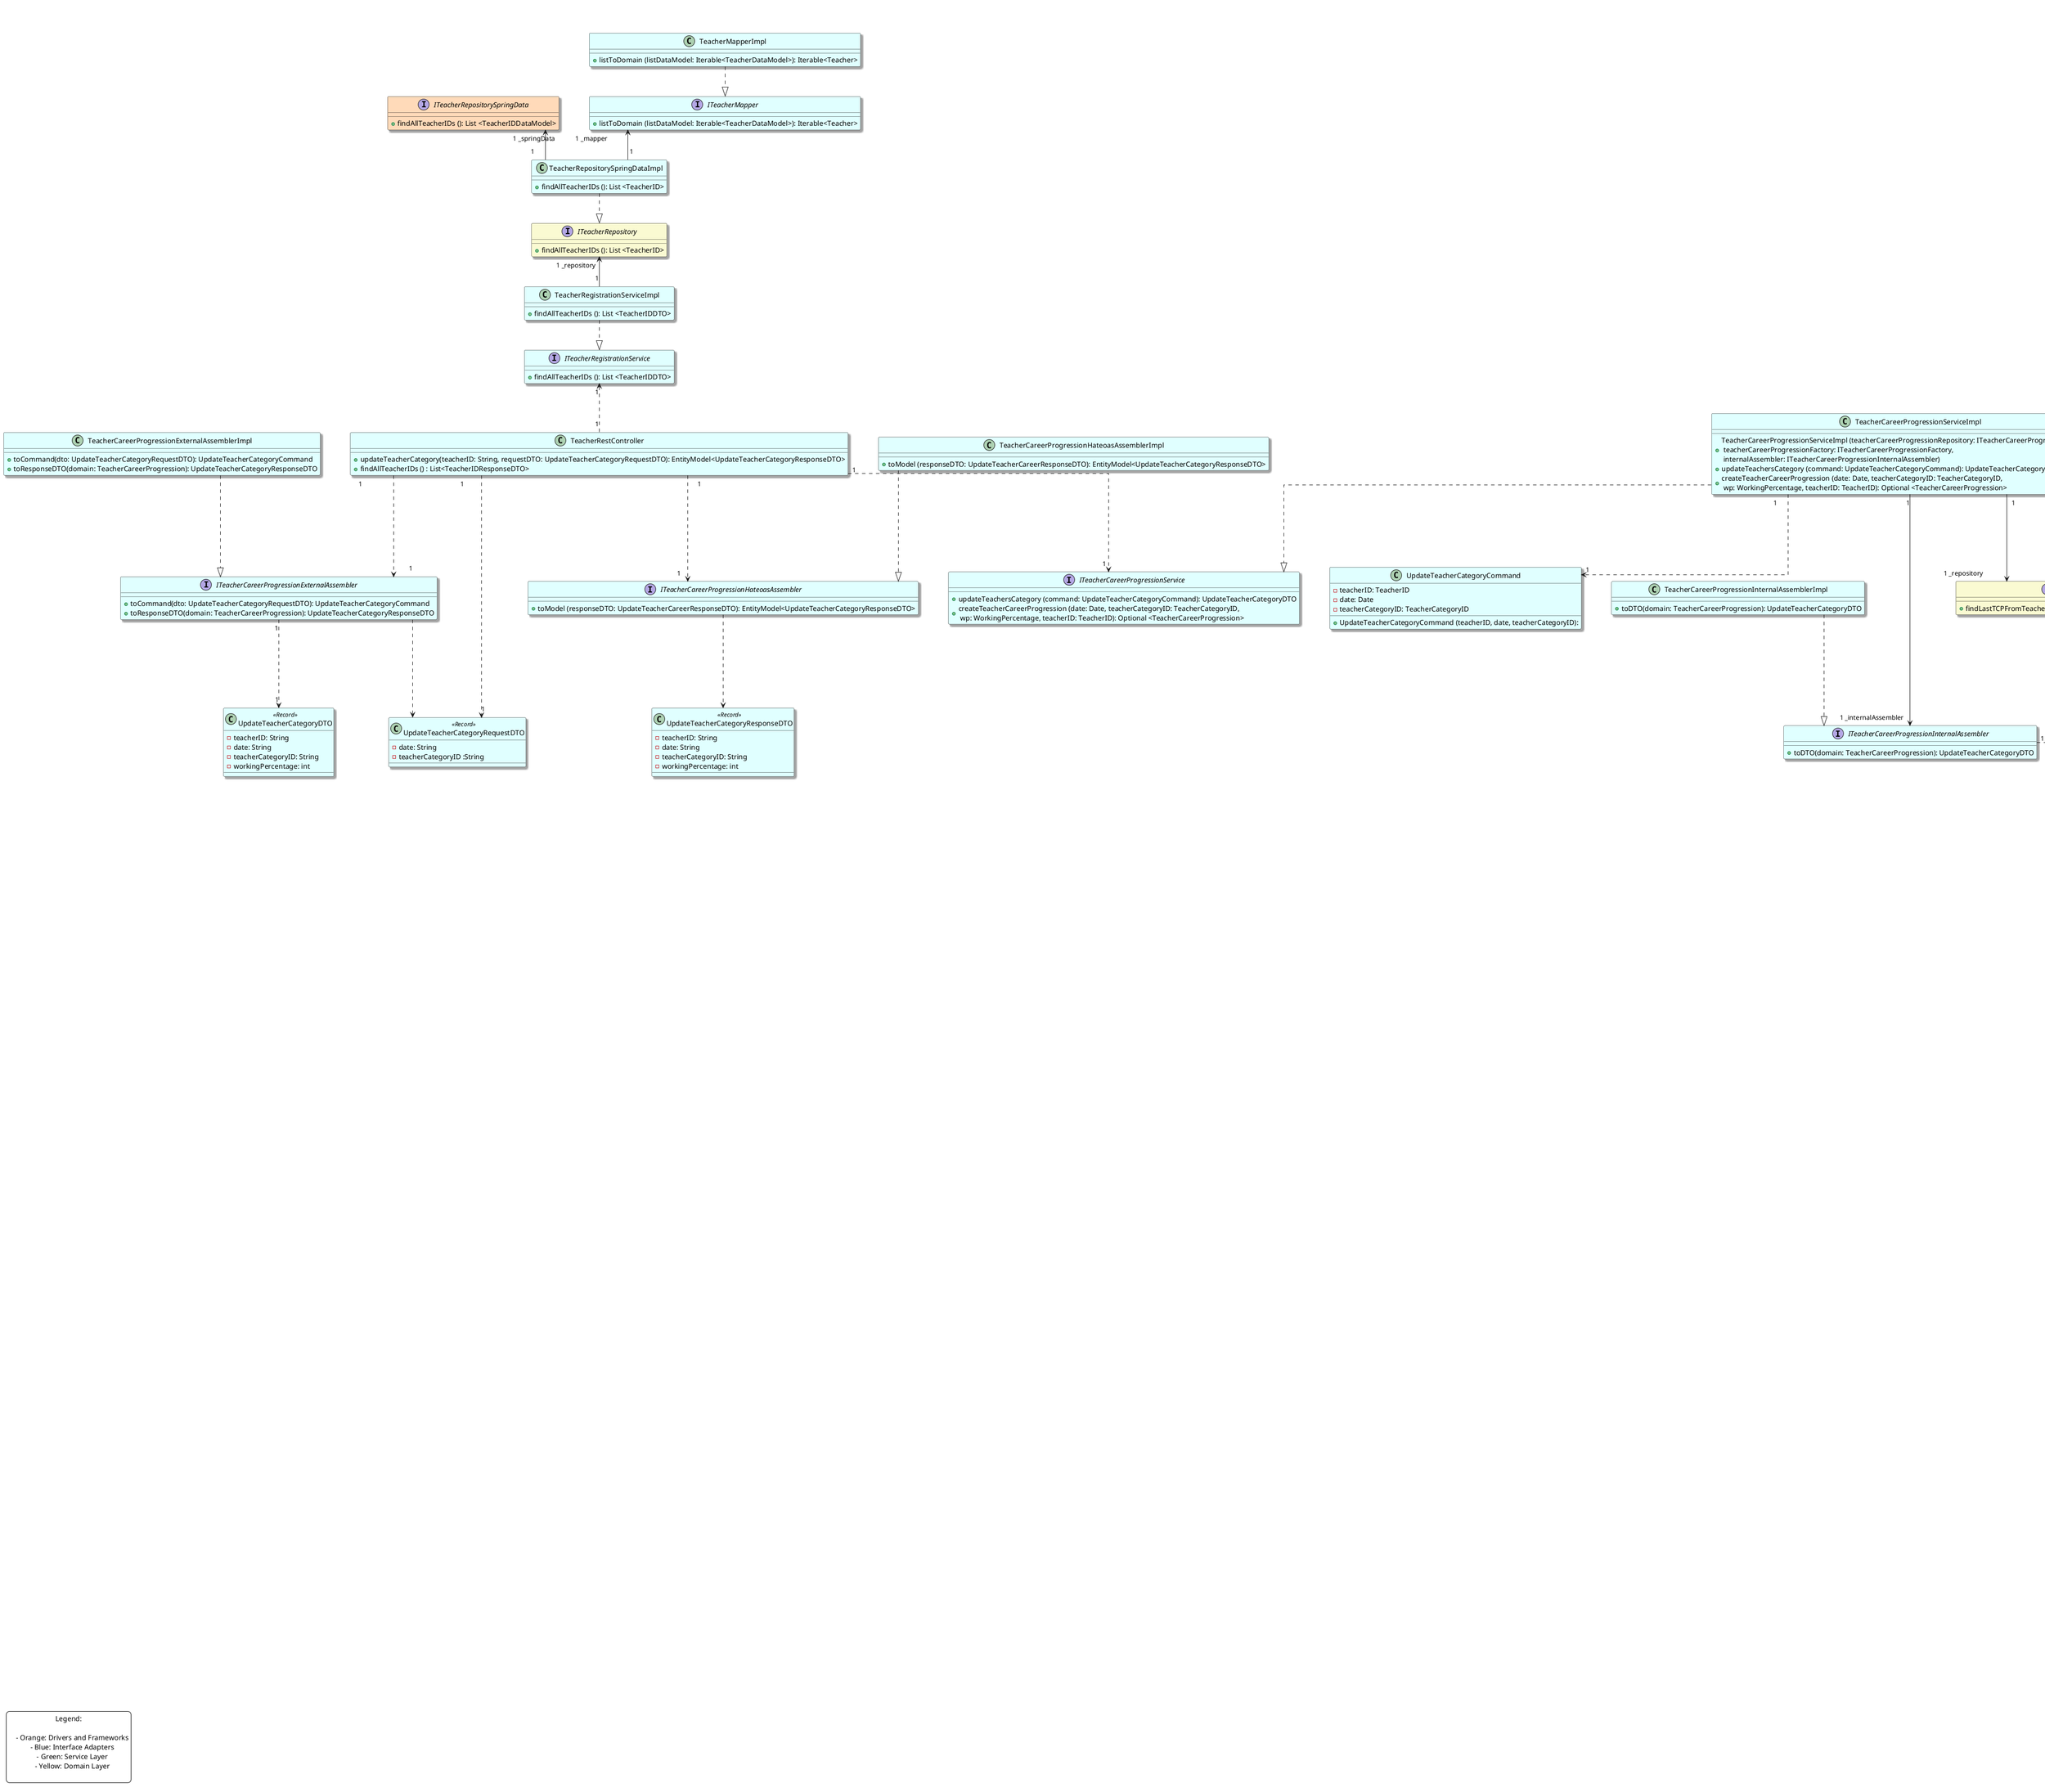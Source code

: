 @startuml

title US14: As an HRC, I want to update the teacher's category in the system \n (Scenario View - Level 3)

skinparam backgroundColor white
skinparam ranksep 60
skinparam nodesep 60
skinparam linetype ortho
skinparam defaultTextAlignment center
skinparam shadowing true

legend left
Legend:

    - Orange: Drivers and Frameworks
    - Blue: Interface Adapters
    - Green: Service Layer
    - Yellow: Domain Layer

end legend

'================================ REST Controller ==============================

class TeacherRestController #E0FFFF{
    + updateTeacherCategory(teacherID: String, requestDTO: UpdateTeacherCategoryRequestDTO): EntityModel<UpdateTeacherCategoryResponseDTO>
    + findAllTeacherIDs () : List<TeacherIDResponseDTO>
}

class TeacherCategoryRestController #E0FFFF{
    + getAllTeacherCategories (): Iterable<TeacherCategoryResponseDTO>
}

'================================= Service ======================================

interface ITeacherCareerProgressionService #E0FFFF{
    + updateTeachersCategory (command: UpdateTeacherCategoryCommand): UpdateTeacherCategoryDTO
    + createTeacherCareerProgression (date: Date, teacherCategoryID: TeacherCategoryID,\n wp: WorkingPercentage, teacherID: TeacherID): Optional <TeacherCareerProgression>
}

class TeacherCareerProgressionServiceImpl #E0FFFF{
    + TeacherCareerProgressionServiceImpl (teacherCareerProgressionRepository: ITeacherCareerProgressionRepository, \n teacherCareerProgressionFactory: ITeacherCareerProgressionFactory, \n internalAssembler: ITeacherCareerProgressionInternalAssembler)
    + updateTeachersCategory (command: UpdateTeacherCategoryCommand): UpdateTeacherCategoryDTO
    + createTeacherCareerProgression (date: Date, teacherCategoryID: TeacherCategoryID,\n wp: WorkingPercentage, teacherID: TeacherID): Optional <TeacherCareerProgression>
}

interface ITeacherCategoryService #E0FFFF{
    + getAllTeacherCategories (): Iterable<TeacherCategoryResponseDTO>
}

class TeacherCategoryServiceImpl #E0FFFF{
    - teacherCategoryFactory: ITeacherCategoryFactory
    - internalAssembler: ITeacherCategoryInternalAssembler
    + TeacherCategoryServiceImpl (teacherCategoryRepository: ITeacherCategoryRepository, teacherCategoryFactory: ITeacherCategoryFactory, \n internalAssembler: ITeacherCategoryInternalAssembler)
    + getAllTeacherCategories (): Iterable<TeacherCategoryResponseDTO>
}

interface ITeacherRegistrationService #E0FFFF{
    + findAllTeacherIDs (): List <TeacherIDDTO>
}

class TeacherRegistrationServiceImpl #E0FFFF{
    + findAllTeacherIDs (): List <TeacherIDDTO>
}

'====================================== DTO ===================================

class UpdateTeacherCategoryRequestDTO <<Record>> #E0FFFF {
    -date: String
    -teacherCategoryID :String
}

class UpdateTeacherCategoryResponseDTO <<Record>> #E0FFFF{
  - teacherID: String
  - date: String
  - teacherCategoryID: String
  - workingPercentage: int
}

class UpdateTeacherCategoryDTO <<Record>> #E0FFFF{
  - teacherID: String
  - date: String
  - teacherCategoryID: String
  - workingPercentage: int
}

class UpdateTeacherCategoryCommand #E0FFFF{
  - teacherID: TeacherID
  -  date: Date
  - teacherCategoryID: TeacherCategoryID
  + UpdateTeacherCategoryCommand (teacherID, date, teacherCategoryID):
}

'====================================== Assemblers ========================================

interface ITeacherCareerProgressionExternalAssembler #E0FFFF{
  + toCommand(dto: UpdateTeacherCategoryRequestDTO): UpdateTeacherCategoryCommand
  + toResponseDTO(domain: TeacherCareerProgression): UpdateTeacherCategoryResponseDTO
}

class TeacherCareerProgressionExternalAssemblerImpl #E0FFFF{
  + toCommand(dto: UpdateTeacherCategoryRequestDTO): UpdateTeacherCategoryCommand
  + toResponseDTO(domain: TeacherCareerProgression): UpdateTeacherCategoryResponseDTO
}

interface ITeacherCareerProgressionHateoasAssembler #E0FFFF{
  + toModel (responseDTO: UpdateTeacherCareerResponseDTO): EntityModel<UpdateTeacherCategoryResponseDTO>
}

class TeacherCareerProgressionHateoasAssemblerImpl #E0FFFF{
  + toModel (responseDTO: UpdateTeacherCareerResponseDTO): EntityModel<UpdateTeacherCategoryResponseDTO>
}

interface ITeacherCareerProgressionInternalAssembler #E0FFFF{
  + toDTO(domain: TeacherCareerProgression): UpdateTeacherCategoryDTO
}

class TeacherCareerProgressionInternalAssemblerImpl #E0FFFF{
  + toDTO(domain: TeacherCareerProgression): UpdateTeacherCategoryDTO
}

interface ITeacherCategoryExternalAssembler #E0FFFF  {
    + toDTOs (teacherCategories: Iterable <TeacherCategory>): Iterable<TeacherCategoryResponseDTO>
}

class TeacherCategoryExternalAssemblerImpl #E0FFFF {
    + toDTOs (teacherCategories: Iterable <TeacherCategory>): Iterable<TeacherCategoryResponseDTO>
}


'============================================= Repository =============================================

interface ITeacherRepository #FAFAD2{
    + findAllTeacherIDs (): List <TeacherID>
}

class TeacherRepositorySpringDataImpl #E0FFFF{
    + findAllTeacherIDs (): List <TeacherID>
}

interface ITeacherRepositorySpringData #FFDAB9{
    + findAllTeacherIDs (): List <TeacherIDDataModel>
}

interface ITeacherCategoryRepository #FAFAD2{

}

class TeacherCategoryRepositorySpringDataImpl #E0FFFF {
    + findAll (): Iterable<TeacherCategory>
}

interface ITeacherCategoryRepositorySpringData #FFDAB9 {
    + findAll (): Iterable<TeacherCategory>
}

interface ITeacherCareerProgressionRepository #FAFAD2{
    + findLastTCPFromTeacherID(teacherID: TeacherID): Optional<TeacherCareerProgression>
}

class TeacherCareerProgressionRepositorySpringDataImpl #E0FFFF{
    + TeacherCareerProgressionRepository\n(teacherCareerProgressionMapper : TeacherCareerProgressionMapper)
    + findLastTCPFromTeacherID(teacherID: TeacherID): Optional<TeacherCareerProgression>
    + save(tcp: TeacherCareerProgression): TeacherCareerProgression
}

interface ITeacherCareerProgressionRepositorySpringData #FFDAB9{
    + findTopByTeacherIdOrderByDateDesc (teacherID: String): Optional<TeacherCareerProgressionDataModel>
}

'================================================ Aggregate ==============================================

package "TeacherCareerProgression Aggregate" {
    entity TeacherCareerProgression <<Root>> <<Entity>> #FAFAD2 {
        + TeacherCareerProgression(id: TeacherCareerProgressionID, dateVO: DateVO, \n teacherCategoryID: TeacherCategoryID, workingPercentageVO: WorkingPercentageVO, teacherID: TeacherID)
        + isLastDateEqualOrBeforeNewDate(dateVO: DateVO)
        + getID (): TeacherCareerProgressionID
        + getTeacherCategoryID(): TeacherCategoryID
        + getTeacherID(): TeacherID
        + getWorkingPercentage(): WorkingPercentage
        + getDate(): Date
        + isDateAfter(): boolean
        + equals (o: Object): boolean
        + sameAs (o: Object): boolean
    }
}

package "TeacherCategory Aggregate" {
    entity TeacherCategory <<Root>> <<Entity>> #FAFAD2 {
        + TeacherCategory(id: TeacherCategoryID, name: Name)
        + getName(): Name
        + identity(): TeacherCategoryID
        + sameAs(Object obj): boolean
        + equals(Object obj): boolean
        + hashCode(): int
    }
}

'========================================= VALUE OBJECTS =================================================

class TeacherID <<Value Object>> #FAFAD2 {
    + TeacherID (acronym: TeacherAcronym)
    + getTeacherAcronym (): TeacherAcronym
}

class TeacherAcronym <<Value Object>> #FAFAD2 {
    - String: TeacherAcronym
    + TeacherAcronym (acronym: String)
    + getAcronym (): String
}

class TeacherCareerProgressionID <<Value Object>> #FAFAD2 {
     - id: UUID
     + TeacherCareerProgressionID ()
     + getIdValue (): UUID
}

class Date <<Value Object>> #FAFAD2 {
      - date: LocalDate
      + Date (date: String)
      + getLocalDate (): LocalDate
    }

class WorkingPercentage <<Value Object>> #FAFAD2 {
      - workingPercentage: int
      + WorkingPercentage (workingPercentage: int)
      + getValue (): int
}

class TeacherCategoryID <<Value Object>> #FAFAD2 {
       -id: UUID
       + TeacherCategoryID ()
       + getValue (): UUID
}

'========================================= Factory ===========================================

interface ITeacherCareerProgressionFactory #FAFAD2{
    +createTeacherCareerProgression(dateVO: Date, workingPercentage: WorkingPercentage,\n teacherCategoryIDVO: TeacherCategoryID, teacherIDVO: TeacherID): TeacherCareerProgression
    +createTeacherCareerProgressionFromDataModel(teacherCareerProgressionIDVO: TeacherCareerProgressionID \n ,dateVO: Date, workingPercentageVO: WorkingPercentage,\n teacherCategoryIDVO: TeacherCategoryID, teacherIDVO: TeacherID): TeacherCareerProgressionID
}

class TeacherCareerProgressionFactoryImpl #FAFAD2{
    +createTeacherCareerProgression(dateVO: Date, workingPercentageVO: WorkingPercentage,\n teacherCategoryID: TeacherCategoryID, teacherIDVO: TeacherID): TeacherCareerProgression
    +createTeacherCareerProgressionFromDataModel(teacherCareerProgressionIDVO: TeacherCareerProgressionID \n ,dateVO: Date, workingPercentageVO: WorkingPercentage,\n teacherCategoryIDVO: TeacherCategoryID, teacherIDVO: TeacherID): TeacherCareerProgression
}

interface ITeacherCategoryFactory  	#FAFAD2{
  + createTeacherCategory(name: Name): TeacherCategory
}

class TeacherCategoryFactoryImpl #FAFAD2{
  + createTeacherCategory(name: Name): TeacherCategory
}

'========================================== Mappers ==========================================

interface ITeacherCareerProgressionMapper #E0FFFF{
    +toDomain(teacherCareerProgressionDataModel :TeacherCareerProgressionDataModel): TeacherCareerProgression
    +toDataModel(teacherCareerProgression :TeacherCareerProgression): TeacherCareerProgressionDataModel
}

class TeacherCareerProgressionMapperImpl #E0FFFF{
    +toDomain(teacherCareerProgressionDataModel :TeacherCareerProgressionDataModel): TeacherCareerProgression
    +toDataModel(teacherCareerProgression :TeacherCareerProgression): TeacherCareerProgressionDataModel
}

interface ITeacherCareerProgressionIDMapper #E0FFFF {
    +toDomain(teacherCareerProgressionIDDataModel :TeacherCareerProgressionIDDataModel): TeacherCareerProgressionID
    +toDataModel(teacherCareerProgressionID :TeacherCareerProgressionID): TeacherCareerProgressionIDDataModel
}

class TeacherCareerProgressionIDMapperImpl #E0FFFF{
    +toDomain(teacherCareerProgressionIDDataModel :TeacherCareerProgressionIDDataModel): TeacherCareerProgressionID
    +toDataModel(teacherCareerProgressionID :TeacherCareerProgressionID): TeacherCareerProgressionIDDataModel
}

interface ITeacherCategoryMapper #E0FFFF{
   + toDomainModel (dataModel: TeacherCategoryDataModel): TeacherCategory
}

class TeacherCategoryMapperImpl #E0FFFF{
   + toDomainModel (dataModel: TeacherCategoryDataModel): TeacherCategory
}

interface ITeacherCategoryIDMapper #E0FFFF{
   + toDomain (idDataModel: TeacherCategoryIDDataModel): TeacherCategoryID
}

class TeacherCategoryIDMapperImpl #E0FFFF{
   + toDomain (idDataModel: TeacherCategoryIDDataModel): TeacherCategoryID
}

interface ITeacherMapper #E0FFFF{
   + listToDomain (listDataModel: Iterable<TeacherDataModel>): Iterable<Teacher>
}

class TeacherMapperImpl #E0FFFF{
   + listToDomain (listDataModel: Iterable<TeacherDataModel>): Iterable<Teacher>
}

'=========================================== DataModels ============================================

class TeacherCareerProgressionIDDataModel #E0FFFF{
    - id: UUID
    + TeacherCareerProgressionIDDataModel()
    + TeacherCareerProgressionIDDataModel(id: UUID)
    + getIdValue(): UUID
    + equals (o: Object): boolean
    + hashcode (): int
}

class TeacherCareerProgressionDataModel #E0FFFF{
    -date : LocalDate
    -teacherCategoryID : UUID
    -workingPercentage : int
    -teacherAcronym : String
    + TeacherCareerProgressionDataModel()
    + TeacherCareerProgressionDataModel(id: TeacherCareerProgressionIDDataModel, teacherCategoryId: UUID, workingPercentage: int, date: LocalDate, teacherId: String)
    + getID (): TeacherCareerProgressionIDDataModel
    + getTeacherCategoryId (): UUID
    + getWorkingPercentage (): int
    + getDate (): LocalDate
    + getTeacherId: String
    + equals (o: Object): boolean
    + hashcode (): int
}

class TeacherCategoryDataModel #E0FFFF{
   - name: String
   + TeacherCategoryDataModel()
   + TeacherCategoryDataModel(id: TeacherCategoryIDDataModel, name: String)
   + getId(): TeacherCategoryIDDataModel
   + getName(): Name
   + equals(Object obj): boolean
   + hashCode(): int
}

class TeacherCategoryIDDataModel #E0FFFF {
   - value: UUID
   + TeacherCategoryIDDataModel()
   + TeacherCategoryIDDataModel(value: UUID)
   + getValue(): UUID
   + equals(Object obj): boolean
   + hashCode(): int
}


'============================ Relationships and Navigability =================================


TeacherRestController "1" ..> "1" ITeacherCareerProgressionHateoasAssembler
TeacherRestController "1" ..> "1" ITeacherCareerProgressionExternalAssembler
TeacherRestController "1" ..> "1" ITeacherCareerProgressionService
TeacherRestController "1" ..> "1" UpdateTeacherCategoryRequestDTO

TeacherCareerProgressionHateoasAssemblerImpl ..|> ITeacherCareerProgressionHateoasAssembler
ITeacherCareerProgressionHateoasAssembler ..> UpdateTeacherCategoryResponseDTO

TeacherCareerProgressionExternalAssemblerImpl ..|> ITeacherCareerProgressionExternalAssembler
ITeacherCareerProgressionExternalAssembler "1"..> "1" UpdateTeacherCategoryDTO
ITeacherCareerProgressionExternalAssembler ..> UpdateTeacherCategoryRequestDTO

TeacherCareerProgressionInternalAssemblerImpl ..|> ITeacherCareerProgressionInternalAssembler
ITeacherCareerProgressionInternalAssembler "1"..> "1" TeacherCareerProgression

TeacherCareerProgressionServiceImpl ..|> ITeacherCareerProgressionService
TeacherCareerProgressionServiceImpl "1" --> "1 _factory"  ITeacherCareerProgressionFactory
TeacherCareerProgressionServiceImpl "1" --> "1 _repository" ITeacherCareerProgressionRepository
TeacherCareerProgressionServiceImpl "1" --> "1 _internalAssembler" ITeacherCareerProgressionInternalAssembler
TeacherCareerProgressionServiceImpl "1" ..> "1" UpdateTeacherCategoryCommand

TeacherCareerProgressionFactoryImpl ..|> ITeacherCareerProgressionFactory
ITeacherCareerProgressionFactory "1"..> "1" Date
ITeacherCareerProgressionFactory "1"..> "1" TeacherCategoryID
ITeacherCareerProgressionFactory "1" ..> "1" TeacherID
ITeacherCareerProgressionFactory "1" ..> "1" WorkingPercentage
ITeacherCareerProgressionFactory "1" ..> "1" TeacherCareerProgressionID

TeacherCareerProgression "1" -u-> "1 _date" Date
TeacherCareerProgression "1" --> "1 _tcID" TeacherCategoryID
TeacherCareerProgression "1" --> "1 _teacherID" TeacherID
TeacherCareerProgression "1" --> "1 _wp" WorkingPercentage
TeacherCareerProgression "1" --> "1 _id" TeacherCareerProgressionID
TeacherID "1" --> "_acronym" TeacherAcronym

TeacherCareerProgressionRepositorySpringDataImpl ..|> ITeacherCareerProgressionRepository
TeacherCareerProgressionRepositorySpringDataImpl  "1" --> "1 _springData" ITeacherCareerProgressionRepositorySpringData
TeacherCareerProgressionRepositorySpringDataImpl  "1" --> "1 _mapper" ITeacherCareerProgressionMapper
TeacherCareerProgressionRepositorySpringDataImpl  "1" --> "1 _idMapper" ITeacherCareerProgressionIDMapper

TeacherCareerProgressionIDMapperImpl ..|> ITeacherCareerProgressionIDMapper
ITeacherCareerProgressionIDMapper "1" ..> "1" TeacherCareerProgressionIDDataModel
ITeacherCareerProgressionIDMapper "1" ..> "1" TeacherCareerProgressionID

TeacherCareerProgressionMapperImpl ..|> ITeacherCareerProgressionMapper
TeacherCareerProgressionMapperImpl "1" --> "1 _idMapper" ITeacherCareerProgressionIDMapper
TeacherCareerProgressionMapperImpl "1"--> "1 _factory" ITeacherCareerProgressionFactory
TeacherCareerProgressionMapperImpl "1" ..> "1" TeacherCareerProgression
TeacherCareerProgressionMapperImpl "1" ..> "1" TeacherCareerProgressionDataModel

TeacherCareerProgressionDataModel "1"--> "1 _idDataModel" TeacherCareerProgressionIDDataModel

' getAllTeacherCategory() method

TeacherCategoryRestController "1" ..> "1" ITeacherCategoryService
TeacherCategoryRestController "1"..> "_assembler 1" ITeacherCategoryExternalAssembler

TeacherCategoryExternalAssemblerImpl ..|> ITeacherCategoryExternalAssembler
ITeacherCategoryExternalAssembler "1"..> "1" TeacherCategory

TeacherCategoryServiceImpl ..|> ITeacherCategoryService
TeacherCategoryServiceImpl "1" --> "_repository 1        " ITeacherCategoryRepository
TeacherCategoryRepositorySpringDataImpl ..|> ITeacherCategoryRepository
TeacherCategoryRepositorySpringDataImpl "1"-u-> "1 _springData" ITeacherCategoryRepositorySpringData
TeacherCategoryRepositorySpringDataImpl "1"-u-> "_mapper 1        " ITeacherCategoryMapper
ITeacherCategoryRepositorySpringData "1" ..> "1" TeacherCategoryDataModel

TeacherCategoryMapperImpl ..|> ITeacherCategoryMapper
TeacherCategoryMapperImpl "1   ".u.> "1   " TeacherCategoryDataModel
TeacherCategoryMapperImpl "1" -u-> "1 _factory" ITeacherCategoryFactory
TeacherCategoryFactoryImpl ..|> ITeacherCategoryFactory
TeacherCategoryMapperImpl "1" -u-> "1 _idMapper" ITeacherCategoryIDMapper
TeacherCategoryDataModel "1" -u-> "_idDataModel 1 "TeacherCategoryIDDataModel
TeacherCategoryIDMapperImpl ..|> ITeacherCategoryIDMapper
TeacherCategoryIDMapperImpl "1" .u.> "1" TeacherCategoryID

' findAllTeacherIDs () method

TeacherRestController "1" .u.> "1" ITeacherRegistrationService
TeacherRegistrationServiceImpl ..|> ITeacherRegistrationService
TeacherRegistrationServiceImpl "1" -u-> "1 _repository" ITeacherRepository
TeacherRepositorySpringDataImpl ..|> ITeacherRepository
TeacherRepositorySpringDataImpl "1" -u-> "1 _mapper" ITeacherMapper
TeacherMapperImpl ..|> ITeacherMapper
TeacherRepositorySpringDataImpl "1" -u-> "1 _springData" ITeacherRepositorySpringData


@enduml